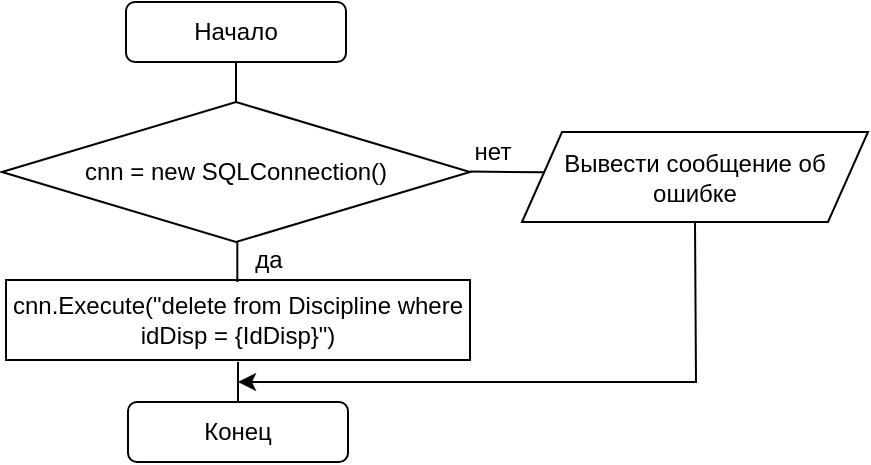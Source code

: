 <mxfile version="17.4.2" type="device"><diagram id="ml0OEdssNHjhu5QTCGbr" name="Страница 1"><mxGraphModel dx="1038" dy="660" grid="1" gridSize="10" guides="1" tooltips="1" connect="1" arrows="1" fold="1" page="1" pageScale="1" pageWidth="850" pageHeight="1100" math="0" shadow="0"><root><mxCell id="0"/><mxCell id="1" parent="0"/><mxCell id="8qgngSN1JKnpJw_fNwEq-1" value="Начало" style="rounded=1;whiteSpace=wrap;html=1;" parent="1" vertex="1"><mxGeometry x="369" y="180" width="110" height="30" as="geometry"/></mxCell><mxCell id="8qgngSN1JKnpJw_fNwEq-2" value="" style="endArrow=none;html=1;rounded=0;entryX=0.5;entryY=1;entryDx=0;entryDy=0;" parent="1" target="8qgngSN1JKnpJw_fNwEq-1" edge="1"><mxGeometry width="50" height="50" relative="1" as="geometry"><mxPoint x="424" y="230" as="sourcePoint"/><mxPoint x="450" y="310" as="targetPoint"/></mxGeometry></mxCell><mxCell id="8qgngSN1JKnpJw_fNwEq-3" value="cnn.Execute(&lt;span&gt;&quot;delete from Discipline &lt;/span&gt;&lt;span&gt;where idDisp = {IdDisp}&quot;&lt;/span&gt;)" style="rounded=0;whiteSpace=wrap;html=1;" parent="1" vertex="1"><mxGeometry x="309" y="319" width="232" height="40" as="geometry"/></mxCell><mxCell id="8qgngSN1JKnpJw_fNwEq-16" value="cnn = new SQLConnection()" style="rhombus;whiteSpace=wrap;html=1;" parent="1" vertex="1"><mxGeometry x="307" y="230" width="234" height="70" as="geometry"/></mxCell><mxCell id="8qgngSN1JKnpJw_fNwEq-18" value="" style="endArrow=none;html=1;rounded=0;entryX=0.5;entryY=1;entryDx=0;entryDy=0;" parent="1" edge="1"><mxGeometry width="50" height="50" relative="1" as="geometry"><mxPoint x="424.66" y="320" as="sourcePoint"/><mxPoint x="424.66" y="300" as="targetPoint"/></mxGeometry></mxCell><mxCell id="8qgngSN1JKnpJw_fNwEq-21" value="" style="endArrow=none;html=1;rounded=0;entryX=0.5;entryY=1;entryDx=0;entryDy=0;" parent="1" edge="1"><mxGeometry width="50" height="50" relative="1" as="geometry"><mxPoint x="425.0" y="380" as="sourcePoint"/><mxPoint x="425.0" y="360" as="targetPoint"/></mxGeometry></mxCell><mxCell id="8qgngSN1JKnpJw_fNwEq-29" value="Конец" style="rounded=1;whiteSpace=wrap;html=1;" parent="1" vertex="1"><mxGeometry x="370" y="380" width="110" height="30" as="geometry"/></mxCell><mxCell id="8qgngSN1JKnpJw_fNwEq-33" value="" style="endArrow=classic;html=1;rounded=0;exitX=0.5;exitY=1;exitDx=0;exitDy=0;endFill=1;" parent="1" source="gU9ikf0CVP-ptAuLuMdD-1" edge="1"><mxGeometry width="50" height="50" relative="1" as="geometry"><mxPoint x="631" y="285" as="sourcePoint"/><mxPoint x="425" y="370" as="targetPoint"/><Array as="points"><mxPoint x="654" y="370"/></Array></mxGeometry></mxCell><mxCell id="8qgngSN1JKnpJw_fNwEq-34" value="" style="endArrow=none;html=1;rounded=0;entryX=0.5;entryY=1;entryDx=0;entryDy=0;exitX=0.064;exitY=0.447;exitDx=0;exitDy=0;exitPerimeter=0;" parent="1" source="gU9ikf0CVP-ptAuLuMdD-1" edge="1"><mxGeometry width="50" height="50" relative="1" as="geometry"><mxPoint x="570" y="265" as="sourcePoint"/><mxPoint x="541" y="264.8" as="targetPoint"/></mxGeometry></mxCell><mxCell id="8qgngSN1JKnpJw_fNwEq-36" value="нет" style="text;html=1;align=center;verticalAlign=middle;resizable=0;points=[];autosize=1;strokeColor=none;fillColor=none;" parent="1" vertex="1"><mxGeometry x="537" y="245" width="30" height="20" as="geometry"/></mxCell><mxCell id="8qgngSN1JKnpJw_fNwEq-37" value="да" style="text;html=1;align=center;verticalAlign=middle;resizable=0;points=[];autosize=1;strokeColor=none;fillColor=none;" parent="1" vertex="1"><mxGeometry x="425" y="299" width="30" height="20" as="geometry"/></mxCell><mxCell id="gU9ikf0CVP-ptAuLuMdD-1" value="Вывести сообщение об ошибке" style="shape=parallelogram;perimeter=parallelogramPerimeter;whiteSpace=wrap;html=1;fixedSize=1;" parent="1" vertex="1"><mxGeometry x="567" y="245" width="173" height="45" as="geometry"/></mxCell></root></mxGraphModel></diagram></mxfile>